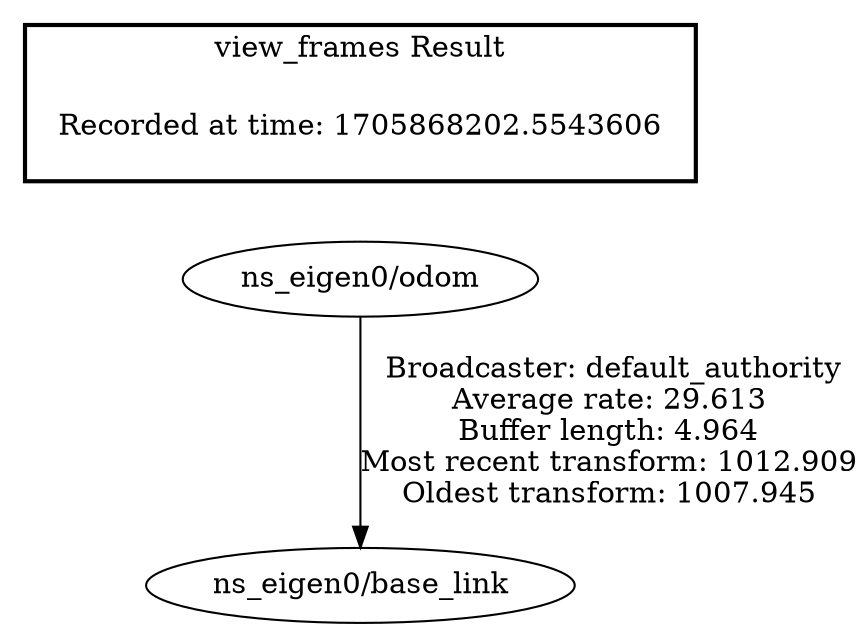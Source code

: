 digraph G {
"ns_eigen0/odom" -> "ns_eigen0/base_link"[label=" Broadcaster: default_authority\nAverage rate: 29.613\nBuffer length: 4.964\nMost recent transform: 1012.909\nOldest transform: 1007.945\n"];
edge [style=invis];
 subgraph cluster_legend { style=bold; color=black; label ="view_frames Result";
"Recorded at time: 1705868202.5543606"[ shape=plaintext ] ;
}->"ns_eigen0/odom";
}